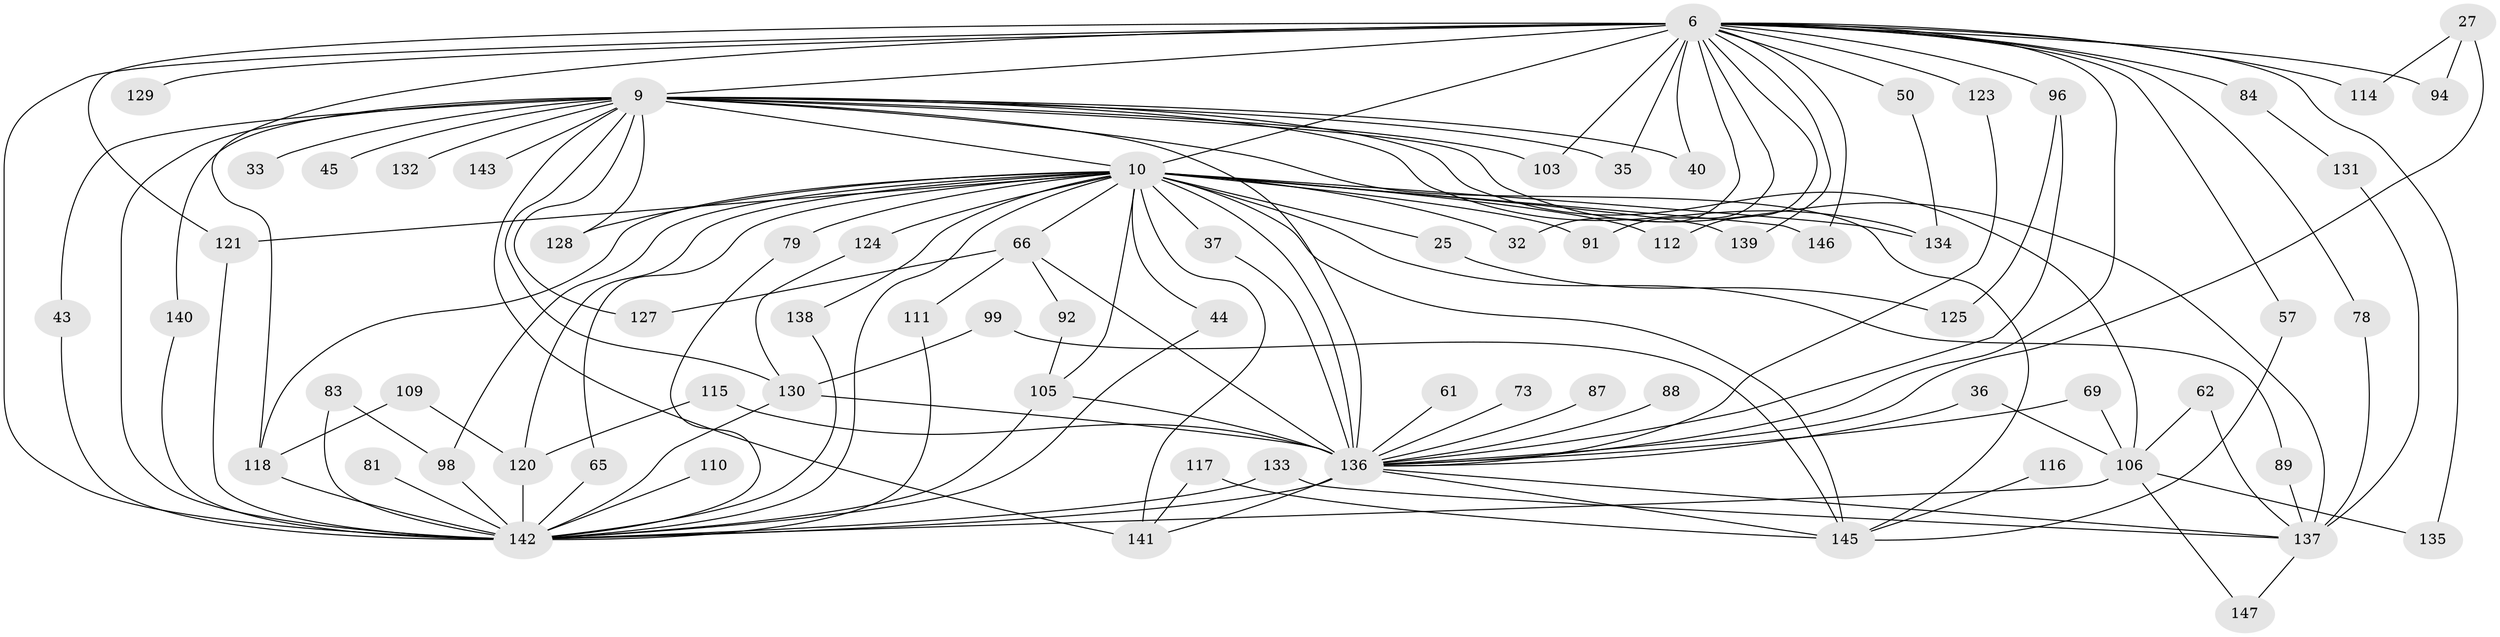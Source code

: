 // original degree distribution, {27: 0.006802721088435374, 13: 0.006802721088435374, 24: 0.006802721088435374, 21: 0.006802721088435374, 28: 0.006802721088435374, 26: 0.02040816326530612, 18: 0.006802721088435374, 31: 0.006802721088435374, 3: 0.21768707482993196, 4: 0.10204081632653061, 7: 0.006802721088435374, 5: 0.027210884353741496, 6: 0.027210884353741496, 2: 0.5238095238095238, 9: 0.013605442176870748, 11: 0.006802721088435374, 8: 0.006802721088435374}
// Generated by graph-tools (version 1.1) at 2025/44/03/09/25 04:44:34]
// undirected, 73 vertices, 137 edges
graph export_dot {
graph [start="1"]
  node [color=gray90,style=filled];
  6 [super="+5"];
  9 [super="+7"];
  10 [super="+3"];
  25;
  27;
  32;
  33;
  35;
  36;
  37 [super="+19"];
  40;
  43;
  44;
  45;
  50;
  57;
  61;
  62;
  65;
  66 [super="+53+13"];
  69;
  73;
  78;
  79 [super="+64"];
  81;
  83;
  84;
  87;
  88;
  89;
  91;
  92;
  94;
  96 [super="+67"];
  98 [super="+71"];
  99;
  103;
  105 [super="+85"];
  106 [super="+82"];
  109;
  110;
  111;
  112;
  114;
  115;
  116;
  117;
  118 [super="+75"];
  120 [super="+95+101+56"];
  121 [super="+77+30"];
  123;
  124;
  125;
  127 [super="+21"];
  128 [super="+24"];
  129;
  130 [super="+86+93"];
  131;
  132;
  133;
  134 [super="+97"];
  135;
  136 [super="+119+74+52+108+4"];
  137 [super="+100"];
  138;
  139 [super="+113"];
  140;
  141 [super="+20+126"];
  142 [super="+80+122+41+102"];
  143;
  145 [super="+144+59"];
  146;
  147;
  6 -- 9 [weight=4];
  6 -- 10 [weight=4];
  6 -- 32;
  6 -- 35;
  6 -- 50 [weight=2];
  6 -- 57;
  6 -- 78;
  6 -- 84 [weight=2];
  6 -- 94;
  6 -- 103;
  6 -- 114;
  6 -- 129 [weight=2];
  6 -- 135;
  6 -- 139 [weight=2];
  6 -- 146;
  6 -- 91;
  6 -- 96 [weight=3];
  6 -- 40;
  6 -- 112;
  6 -- 123;
  6 -- 118;
  6 -- 142 [weight=10];
  6 -- 121;
  6 -- 136 [weight=7];
  9 -- 10 [weight=4];
  9 -- 33 [weight=2];
  9 -- 35;
  9 -- 43;
  9 -- 45 [weight=2];
  9 -- 127 [weight=2];
  9 -- 132 [weight=2];
  9 -- 137 [weight=3];
  9 -- 140;
  9 -- 143 [weight=2];
  9 -- 103;
  9 -- 40;
  9 -- 128;
  9 -- 142 [weight=8];
  9 -- 106 [weight=3];
  9 -- 141;
  9 -- 134;
  9 -- 145 [weight=2];
  9 -- 130 [weight=4];
  9 -- 136 [weight=4];
  10 -- 25 [weight=2];
  10 -- 32;
  10 -- 37 [weight=2];
  10 -- 44;
  10 -- 112;
  10 -- 120 [weight=3];
  10 -- 124;
  10 -- 128 [weight=2];
  10 -- 134;
  10 -- 138;
  10 -- 146;
  10 -- 65;
  10 -- 141 [weight=2];
  10 -- 79 [weight=2];
  10 -- 89;
  10 -- 91;
  10 -- 121 [weight=2];
  10 -- 105;
  10 -- 118;
  10 -- 66;
  10 -- 98;
  10 -- 145 [weight=3];
  10 -- 139;
  10 -- 136 [weight=5];
  10 -- 142 [weight=4];
  25 -- 125;
  27 -- 94;
  27 -- 114;
  27 -- 136 [weight=2];
  36 -- 106;
  36 -- 136;
  37 -- 136;
  43 -- 142;
  44 -- 142;
  50 -- 134;
  57 -- 145;
  61 -- 136 [weight=2];
  62 -- 137;
  62 -- 106;
  65 -- 142;
  66 -- 92;
  66 -- 111;
  66 -- 127;
  66 -- 136 [weight=3];
  69 -- 106;
  69 -- 136;
  73 -- 136;
  78 -- 137;
  79 -- 142;
  81 -- 142 [weight=2];
  83 -- 142;
  83 -- 98;
  84 -- 131;
  87 -- 136 [weight=2];
  88 -- 136;
  89 -- 137;
  92 -- 105;
  96 -- 125;
  96 -- 136;
  98 -- 142 [weight=3];
  99 -- 145;
  99 -- 130;
  105 -- 136;
  105 -- 142 [weight=2];
  106 -- 135;
  106 -- 142 [weight=4];
  106 -- 147;
  109 -- 120;
  109 -- 118;
  110 -- 142 [weight=2];
  111 -- 142;
  115 -- 120;
  115 -- 136;
  116 -- 145;
  117 -- 141;
  117 -- 145;
  118 -- 142 [weight=2];
  120 -- 142 [weight=3];
  121 -- 142 [weight=2];
  123 -- 136;
  124 -- 130;
  130 -- 136 [weight=4];
  130 -- 142;
  131 -- 137;
  133 -- 137;
  133 -- 142;
  136 -- 137;
  136 -- 141;
  136 -- 142 [weight=12];
  136 -- 145;
  137 -- 147;
  138 -- 142;
  140 -- 142;
}
